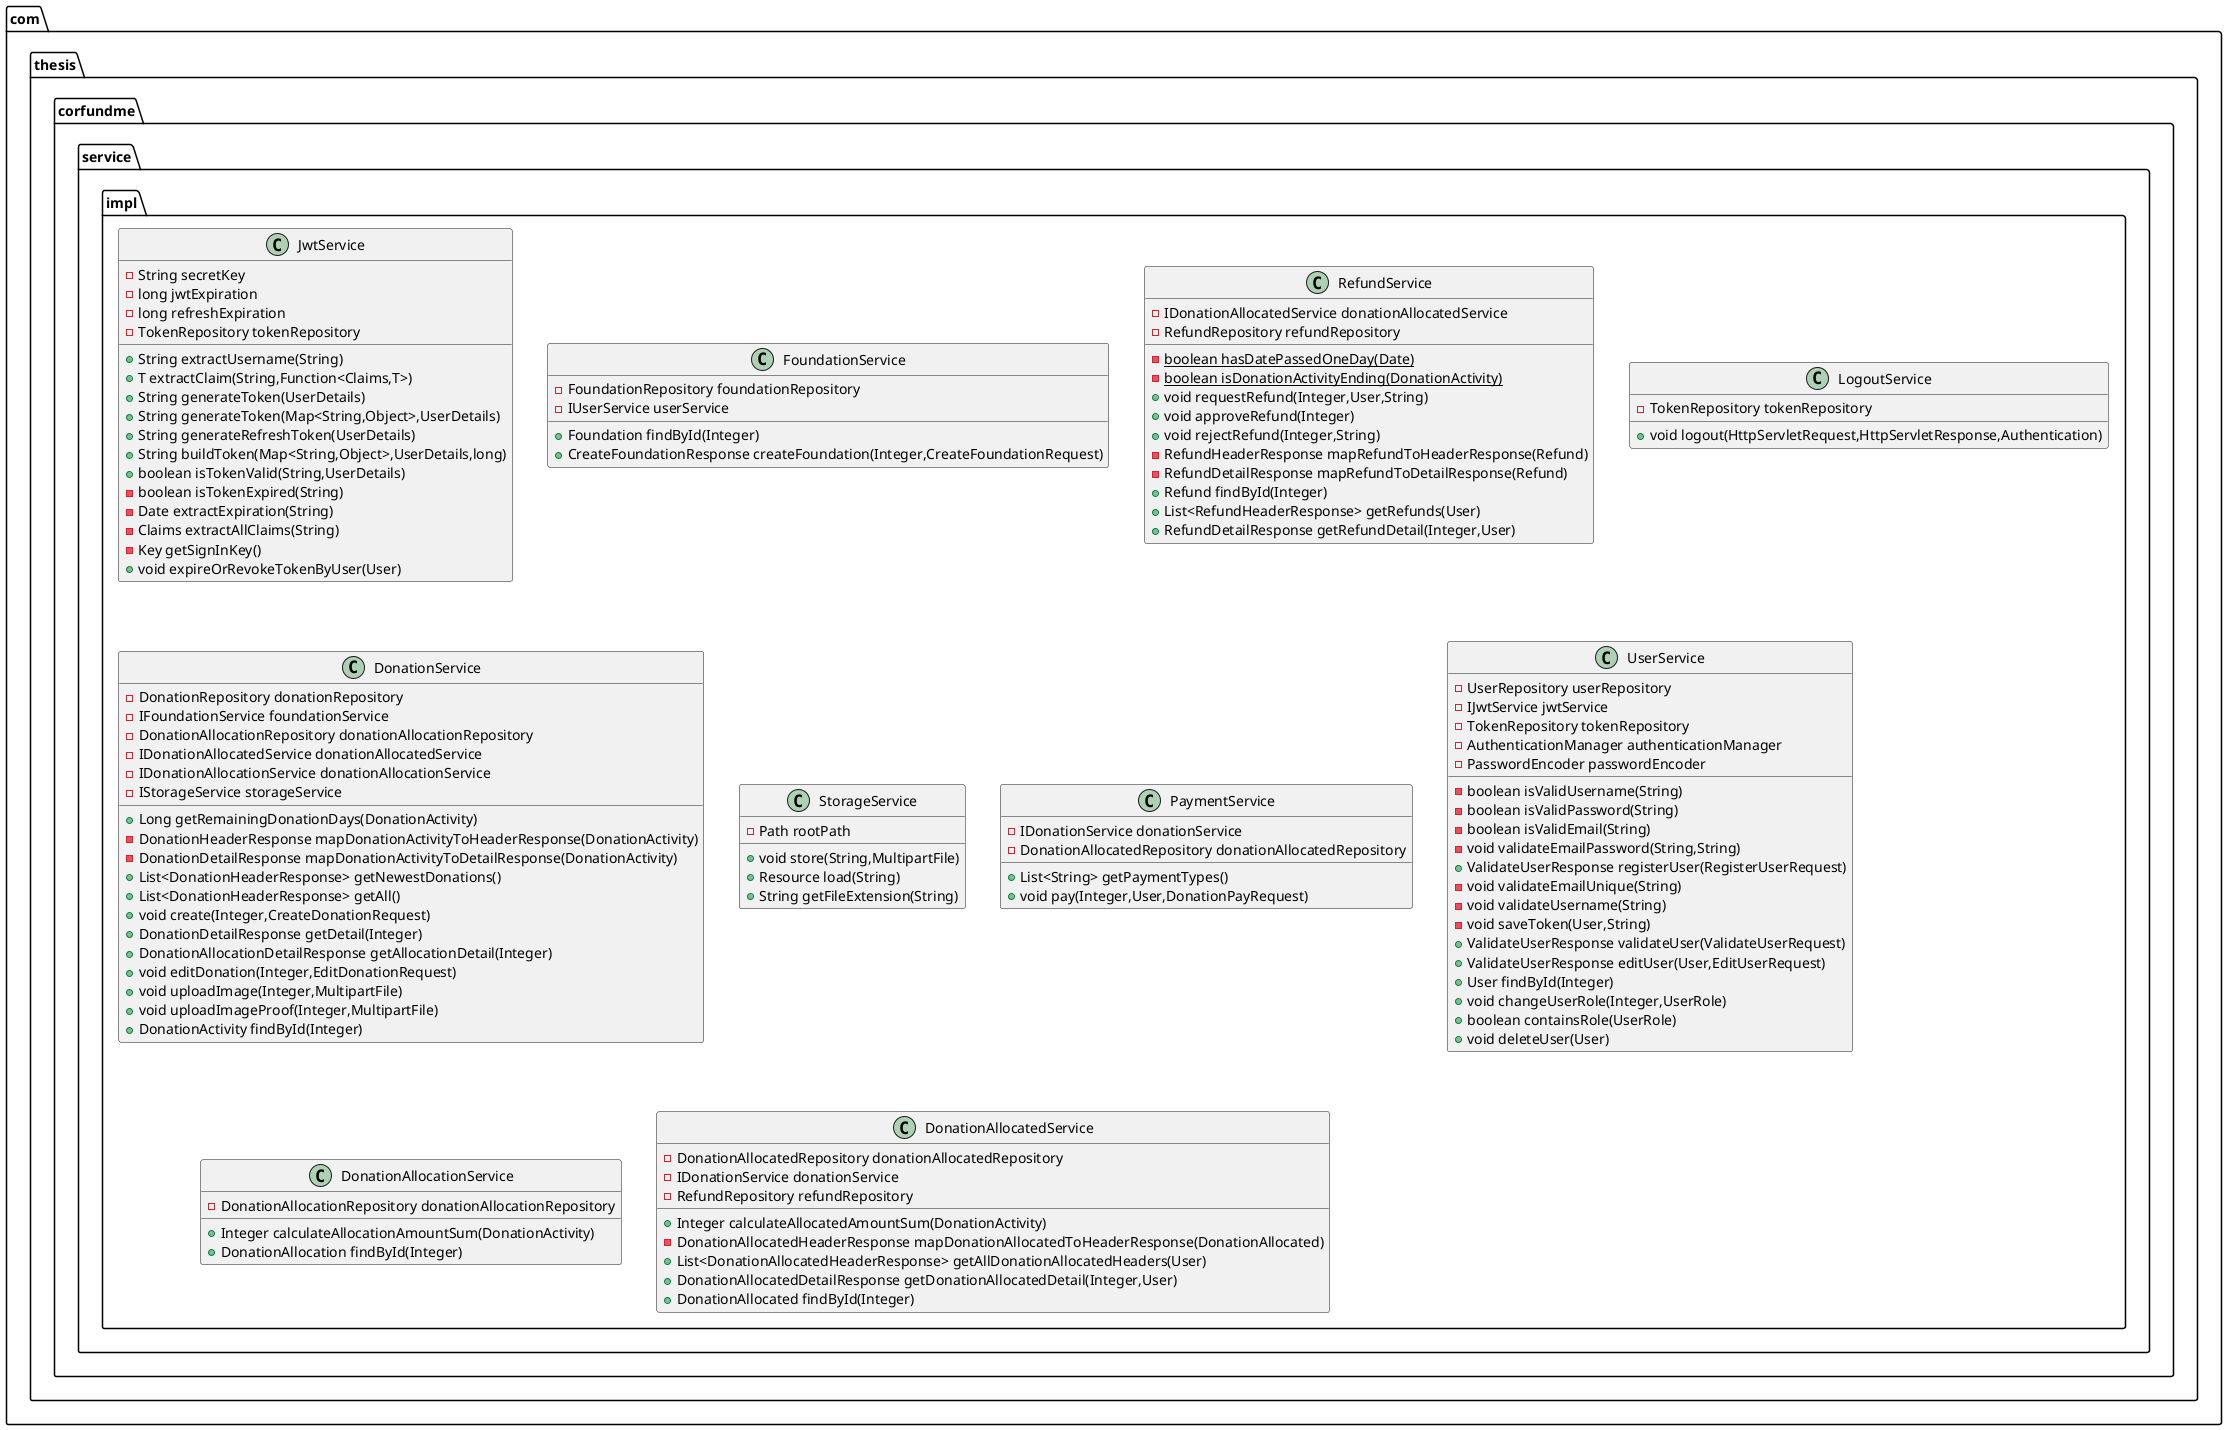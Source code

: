 @startuml

class com.thesis.corfundme.service.impl.JwtService {
- String secretKey
- long jwtExpiration
- long refreshExpiration
- TokenRepository tokenRepository
+ String extractUsername(String)
+ T extractClaim(String,Function<Claims,T>)
+ String generateToken(UserDetails)
+ String generateToken(Map<String,Object>,UserDetails)
+ String generateRefreshToken(UserDetails)
+ String buildToken(Map<String,Object>,UserDetails,long)
+ boolean isTokenValid(String,UserDetails)
- boolean isTokenExpired(String)
- Date extractExpiration(String)
- Claims extractAllClaims(String)
- Key getSignInKey()
+ void expireOrRevokeTokenByUser(User)
}


class com.thesis.corfundme.service.impl.FoundationService {
- FoundationRepository foundationRepository
- IUserService userService
+ Foundation findById(Integer)
+ CreateFoundationResponse createFoundation(Integer,CreateFoundationRequest)
}

class com.thesis.corfundme.service.impl.RefundService {
- IDonationAllocatedService donationAllocatedService
- RefundRepository refundRepository
- {static} boolean hasDatePassedOneDay(Date)
- {static} boolean isDonationActivityEnding(DonationActivity)
+ void requestRefund(Integer,User,String)
+ void approveRefund(Integer)
+ void rejectRefund(Integer,String)
- RefundHeaderResponse mapRefundToHeaderResponse(Refund)
- RefundDetailResponse mapRefundToDetailResponse(Refund)
+ Refund findById(Integer)
+ List<RefundHeaderResponse> getRefunds(User)
+ RefundDetailResponse getRefundDetail(Integer,User)
}


class com.thesis.corfundme.service.impl.LogoutService {
- TokenRepository tokenRepository
+ void logout(HttpServletRequest,HttpServletResponse,Authentication)
}

class com.thesis.corfundme.service.impl.DonationService {
- DonationRepository donationRepository
- IFoundationService foundationService
- DonationAllocationRepository donationAllocationRepository
- IDonationAllocatedService donationAllocatedService
- IDonationAllocationService donationAllocationService
- IStorageService storageService
+ Long getRemainingDonationDays(DonationActivity)
- DonationHeaderResponse mapDonationActivityToHeaderResponse(DonationActivity)
- DonationDetailResponse mapDonationActivityToDetailResponse(DonationActivity)
+ List<DonationHeaderResponse> getNewestDonations()
+ List<DonationHeaderResponse> getAll()
+ void create(Integer,CreateDonationRequest)
+ DonationDetailResponse getDetail(Integer)
+ DonationAllocationDetailResponse getAllocationDetail(Integer)
+ void editDonation(Integer,EditDonationRequest)
+ void uploadImage(Integer,MultipartFile)
+ void uploadImageProof(Integer,MultipartFile)
+ DonationActivity findById(Integer)
}

class com.thesis.corfundme.service.impl.StorageService {
- Path rootPath
+ void store(String,MultipartFile)
+ Resource load(String)
+ String getFileExtension(String)
}

class com.thesis.corfundme.service.impl.PaymentService {
- IDonationService donationService
- DonationAllocatedRepository donationAllocatedRepository
+ List<String> getPaymentTypes()
+ void pay(Integer,User,DonationPayRequest)
}

class com.thesis.corfundme.service.impl.UserService {
- UserRepository userRepository
- IJwtService jwtService
- TokenRepository tokenRepository
- AuthenticationManager authenticationManager
- PasswordEncoder passwordEncoder
- boolean isValidUsername(String)
- boolean isValidPassword(String)
- boolean isValidEmail(String)
- void validateEmailPassword(String,String)
+ ValidateUserResponse registerUser(RegisterUserRequest)
- void validateEmailUnique(String)
- void validateUsername(String)
- void saveToken(User,String)
+ ValidateUserResponse validateUser(ValidateUserRequest)
+ ValidateUserResponse editUser(User,EditUserRequest)
+ User findById(Integer)
+ void changeUserRole(Integer,UserRole)
+ boolean containsRole(UserRole)
+ void deleteUser(User)
}

class com.thesis.corfundme.service.impl.DonationAllocationService {
- DonationAllocationRepository donationAllocationRepository
+ Integer calculateAllocationAmountSum(DonationActivity)
+ DonationAllocation findById(Integer)
}


class com.thesis.corfundme.service.impl.DonationAllocatedService {
- DonationAllocatedRepository donationAllocatedRepository
- IDonationService donationService
- RefundRepository refundRepository
+ Integer calculateAllocatedAmountSum(DonationActivity)
- DonationAllocatedHeaderResponse mapDonationAllocatedToHeaderResponse(DonationAllocated)
+ List<DonationAllocatedHeaderResponse> getAllDonationAllocatedHeaders(User)
+ DonationAllocatedDetailResponse getDonationAllocatedDetail(Integer,User)
+ DonationAllocated findById(Integer)
}



@enduml